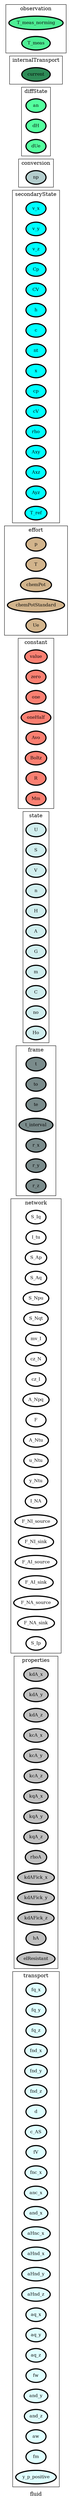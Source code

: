 digraph fluid {
label=fluid;
rankdir=LR;
subgraph cluster_fluid___transport {
label=transport;
rankdir=LR;
V_151 [fillcolor=lightcyan, fontsize=12, label=fq_x, penwidth=3, style=filled];
V_152 [fillcolor=lightcyan, fontsize=12, label=fq_y, penwidth=3, style=filled];
V_153 [fillcolor=lightcyan, fontsize=12, label=fq_z, penwidth=3, style=filled];
V_154 [fillcolor=lightcyan, fontsize=12, label=fnd_x, penwidth=3, style=filled];
V_155 [fillcolor=lightcyan, fontsize=12, label=fnd_y, penwidth=3, style=filled];
V_156 [fillcolor=lightcyan, fontsize=12, label=fnd_z, penwidth=3, style=filled];
V_157 [fillcolor=lightcyan, fontsize=12, label=d, penwidth=3, style=filled];
V_158 [fillcolor=lightcyan, fontsize=12, label=c_AS, penwidth=3, style=filled];
V_159 [fillcolor=lightcyan, fontsize=12, label=fV, penwidth=3, style=filled];
V_160 [fillcolor=lightcyan, fontsize=12, label=fnc_x, penwidth=3, style=filled];
V_194 [fillcolor=lightcyan, fontsize=12, label=anc_x, penwidth=3, style=filled];
V_195 [fillcolor=lightcyan, fontsize=12, label=and_x, penwidth=3, style=filled];
V_204 [fillcolor=lightcyan, fontsize=12, label=aHnc_x, penwidth=3, style=filled];
V_205 [fillcolor=lightcyan, fontsize=12, label=aHnd_x, penwidth=3, style=filled];
V_206 [fillcolor=lightcyan, fontsize=12, label=aHnd_y, penwidth=3, style=filled];
V_207 [fillcolor=lightcyan, fontsize=12, label=aHnd_z, penwidth=3, style=filled];
V_208 [fillcolor=lightcyan, fontsize=12, label=aq_x, penwidth=3, style=filled];
V_209 [fillcolor=lightcyan, fontsize=12, label=aq_y, penwidth=3, style=filled];
V_210 [fillcolor=lightcyan, fontsize=12, label=aq_z, penwidth=3, style=filled];
V_211 [fillcolor=lightcyan, fontsize=12, label=fw, penwidth=3, style=filled];
V_212 [fillcolor=lightcyan, fontsize=12, label=and_y, penwidth=3, style=filled];
V_213 [fillcolor=lightcyan, fontsize=12, label=and_z, penwidth=3, style=filled];
V_214 [fillcolor=lightcyan, fontsize=12, label=aw, penwidth=3, style=filled];
V_234 [fillcolor=lightcyan, fontsize=12, label=fm, penwidth=3, style=filled];
V_243 [fillcolor=lightcyan, fontsize=12, label=y_p_positive, penwidth=3, style=filled];
}

subgraph cluster_fluid___geometry {
label=geometry;
rankdir=LR;
}

subgraph cluster_fluid___properties {
label=properties;
rankdir=LR;
V_180 [fillcolor=grey, fontsize=12, label=kdA_x, penwidth=3, style=filled];
V_181 [fillcolor=grey, fontsize=12, label=kdA_y, penwidth=3, style=filled];
V_182 [fillcolor=grey, fontsize=12, label=kdA_z, penwidth=3, style=filled];
V_183 [fillcolor=grey, fontsize=12, label=kcA_x, penwidth=3, style=filled];
V_184 [fillcolor=grey, fontsize=12, label=kcA_y, penwidth=3, style=filled];
V_185 [fillcolor=grey, fontsize=12, label=kcA_z, penwidth=3, style=filled];
V_186 [fillcolor=grey, fontsize=12, label=kqA_x, penwidth=3, style=filled];
V_187 [fillcolor=grey, fontsize=12, label=kqA_y, penwidth=3, style=filled];
V_188 [fillcolor=grey, fontsize=12, label=kqA_z, penwidth=3, style=filled];
V_189 [fillcolor=grey, fontsize=12, label=rhoA, penwidth=3, style=filled];
V_190 [fillcolor=grey, fontsize=12, label=kdAFick_x, penwidth=3, style=filled];
V_191 [fillcolor=grey, fontsize=12, label=kdAFick_y, penwidth=3, style=filled];
V_192 [fillcolor=grey, fontsize=12, label=kdAFick_z, penwidth=3, style=filled];
V_193 [fillcolor=grey, fontsize=12, label=hA, penwidth=3, style=filled];
V_219 [fillcolor=grey, fontsize=12, label=elResistant, penwidth=3, style=filled];
}

subgraph cluster_fluid___network {
label=network;
rankdir=LR;
V_10 [fillcolor=white, fontsize=12, label=S_Iq, penwidth=3, style=filled];
V_11 [fillcolor=white, fontsize=12, label=I_tu, penwidth=3, style=filled];
V_12 [fillcolor=white, fontsize=12, label=S_Ap, penwidth=3, style=filled];
V_13 [fillcolor=white, fontsize=12, label=S_Aq, penwidth=3, style=filled];
V_14 [fillcolor=white, fontsize=12, label=S_Npu, penwidth=3, style=filled];
V_15 [fillcolor=white, fontsize=12, label=S_Nqt, penwidth=3, style=filled];
V_16 [fillcolor=white, fontsize=12, label=mv_I, penwidth=3, style=filled];
V_17 [fillcolor=white, fontsize=12, label=cz_N, penwidth=3, style=filled];
V_18 [fillcolor=white, fontsize=12, label=cz_I, penwidth=3, style=filled];
V_19 [fillcolor=white, fontsize=12, label=A_Npq, penwidth=3, style=filled];
V_2 [fillcolor=white, fontsize=12, label=F, penwidth=3, style=filled];
V_20 [fillcolor=white, fontsize=12, label=A_Ntu, penwidth=3, style=filled];
V_21 [fillcolor=white, fontsize=12, label=u_Ntu, penwidth=3, style=filled];
V_22 [fillcolor=white, fontsize=12, label=y_Ntu, penwidth=3, style=filled];
V_27 [fillcolor=white, fontsize=12, label=I_NA, penwidth=3, style=filled];
V_3 [fillcolor=white, fontsize=12, label=F_NI_source, penwidth=3, style=filled];
V_4 [fillcolor=white, fontsize=12, label=F_NI_sink, penwidth=3, style=filled];
V_5 [fillcolor=white, fontsize=12, label=F_AI_source, penwidth=3, style=filled];
V_6 [fillcolor=white, fontsize=12, label=F_AI_sink, penwidth=3, style=filled];
V_7 [fillcolor=white, fontsize=12, label=F_NA_source, penwidth=3, style=filled];
V_8 [fillcolor=white, fontsize=12, label=F_NA_sink, penwidth=3, style=filled];
V_9 [fillcolor=white, fontsize=12, label=S_Ip, penwidth=3, style=filled];
}

subgraph cluster_fluid___differenceOperator {
label=differenceOperator;
rankdir=LR;
}

subgraph cluster_fluid___frame {
label=frame;
rankdir=LR;
V_1 [fillcolor=lightcyan4, fontsize=12, label=t, penwidth=3, style=filled];
V_105 [fillcolor=lightcyan4, fontsize=12, label=to, penwidth=3, style=filled];
V_106 [fillcolor=lightcyan4, fontsize=12, label=te, penwidth=3, style=filled];
V_107 [fillcolor=lightcyan4, fontsize=12, label=t_interval, penwidth=3, style=filled];
V_23 [fillcolor=lightcyan4, fontsize=12, label=r_x, penwidth=3, style=filled];
V_24 [fillcolor=lightcyan4, fontsize=12, label=r_y, penwidth=3, style=filled];
V_25 [fillcolor=lightcyan4, fontsize=12, label=r_z, penwidth=3, style=filled];
}

subgraph cluster_fluid___state {
label=state;
rankdir=LR;
V_108 [fillcolor=lightcyan2, fontsize=12, label=U, penwidth=3, style=filled];
V_109 [fillcolor=lightcyan2, fontsize=12, label=S, penwidth=3, style=filled];
V_110 [fillcolor=lightcyan2, fontsize=12, label=V, penwidth=3, style=filled];
V_111 [fillcolor=lightcyan2, fontsize=12, label=n, penwidth=3, style=filled];
V_115 [fillcolor=lightcyan2, fontsize=12, label=H, penwidth=3, style=filled];
V_116 [fillcolor=lightcyan2, fontsize=12, label=A, penwidth=3, style=filled];
V_117 [fillcolor=lightcyan2, fontsize=12, label=G, penwidth=3, style=filled];
V_137 [fillcolor=lightcyan2, fontsize=12, label=m, penwidth=3, style=filled];
V_144 [fillcolor=lightcyan2, fontsize=12, label=C, penwidth=3, style=filled];
V_203 [fillcolor=lightcyan2, fontsize=12, label=no, penwidth=3, style=filled];
V_216 [fillcolor=lightcyan2, fontsize=12, label=Ho, penwidth=3, style=filled];
}

subgraph cluster_fluid___constant {
label=constant;
rankdir=LR;
V_101 [fillcolor=salmon, fontsize=12, label=value, penwidth=3, style=filled];
V_102 [fillcolor=salmon, fontsize=12, label=zero, penwidth=3, style=filled];
V_103 [fillcolor=salmon, fontsize=12, label=one, penwidth=3, style=filled];
V_104 [fillcolor=salmon, fontsize=12, label=oneHalf, penwidth=3, style=filled];
V_121 [fillcolor=salmon, fontsize=12, label=Avo, penwidth=3, style=filled];
V_122 [fillcolor=salmon, fontsize=12, label=Boltz, penwidth=3, style=filled];
V_123 [fillcolor=salmon, fontsize=12, label=R, penwidth=3, style=filled];
V_132 [fillcolor=salmon, fontsize=12, label=Mm, penwidth=3, style=filled];
}

subgraph cluster_fluid___effort {
label=effort;
rankdir=LR;
V_112 [fillcolor=tan, fontsize=12, label=p, penwidth=3, style=filled];
V_113 [fillcolor=tan, fontsize=12, label=T, penwidth=3, style=filled];
V_114 [fillcolor=tan, fontsize=12, label=chemPot, penwidth=3, style=filled];
V_161 [fillcolor=tan, fontsize=12, label=chemPotStandard, penwidth=3, style=filled];
V_217 [fillcolor=tan, fontsize=12, label=Ue, penwidth=3, style=filled];
}

subgraph cluster_fluid___secondaryState {
label=secondaryState;
rankdir=LR;
V_118 [fillcolor=cyan, fontsize=12, label=v_x, penwidth=3, style=filled];
V_119 [fillcolor=cyan, fontsize=12, label=v_y, penwidth=3, style=filled];
V_120 [fillcolor=cyan, fontsize=12, label=v_z, penwidth=3, style=filled];
V_124 [fillcolor=cyan, fontsize=12, label=Cp, penwidth=3, style=filled];
V_125 [fillcolor=cyan, fontsize=12, label=CV, penwidth=3, style=filled];
V_136 [fillcolor=cyan, fontsize=12, label=h, penwidth=3, style=filled];
V_138 [fillcolor=cyan, fontsize=12, label=c, penwidth=3, style=filled];
V_139 [fillcolor=cyan, fontsize=12, label=nt, penwidth=3, style=filled];
V_140 [fillcolor=cyan, fontsize=12, label=x, penwidth=3, style=filled];
V_141 [fillcolor=cyan, fontsize=12, label=cp, penwidth=3, style=filled];
V_142 [fillcolor=cyan, fontsize=12, label=cV, penwidth=3, style=filled];
V_143 [fillcolor=cyan, fontsize=12, label=rho, penwidth=3, style=filled];
V_148 [fillcolor=cyan, fontsize=12, label=Axy, penwidth=3, style=filled];
V_149 [fillcolor=cyan, fontsize=12, label=Axz, penwidth=3, style=filled];
V_150 [fillcolor=cyan, fontsize=12, label=Ayz, penwidth=3, style=filled];
V_222 [fillcolor=cyan, fontsize=12, label=T_ref, penwidth=3, style=filled];
}

subgraph cluster_fluid___conversion {
label=conversion;
rankdir=LR;
V_202 [fillcolor=lightcyan3, fontsize=12, label=np, penwidth=3, style=filled];
}

subgraph cluster_fluid___diffState {
label=diffState;
rankdir=LR;
V_196 [fillcolor=seagreen1, fontsize=12, label=an, penwidth=3, style=filled];
V_215 [fillcolor=seagreen1, fontsize=12, label=dH, penwidth=3, style=filled];
V_220 [fillcolor=seagreen1, fontsize=12, label=dUe, penwidth=3, style=filled];
}

subgraph cluster_fluid___internalTransport {
label=internalTransport;
rankdir=LR;
V_218 [fillcolor=seagreen4, fontsize=12, label=current, penwidth=3, style=filled];
}

subgraph cluster_fluid___controlInput {
label=controlInput;
rankdir=LR;
}

subgraph cluster_fluid___observation {
label=observation;
rankdir=LR;
V_223 [fillcolor=seagreen2, fontsize=12, label=T_meas_norming, penwidth=3, style=filled];
V_224 [fillcolor=seagreen2, fontsize=12, label=T_meas, penwidth=3, style=filled];
}

}

